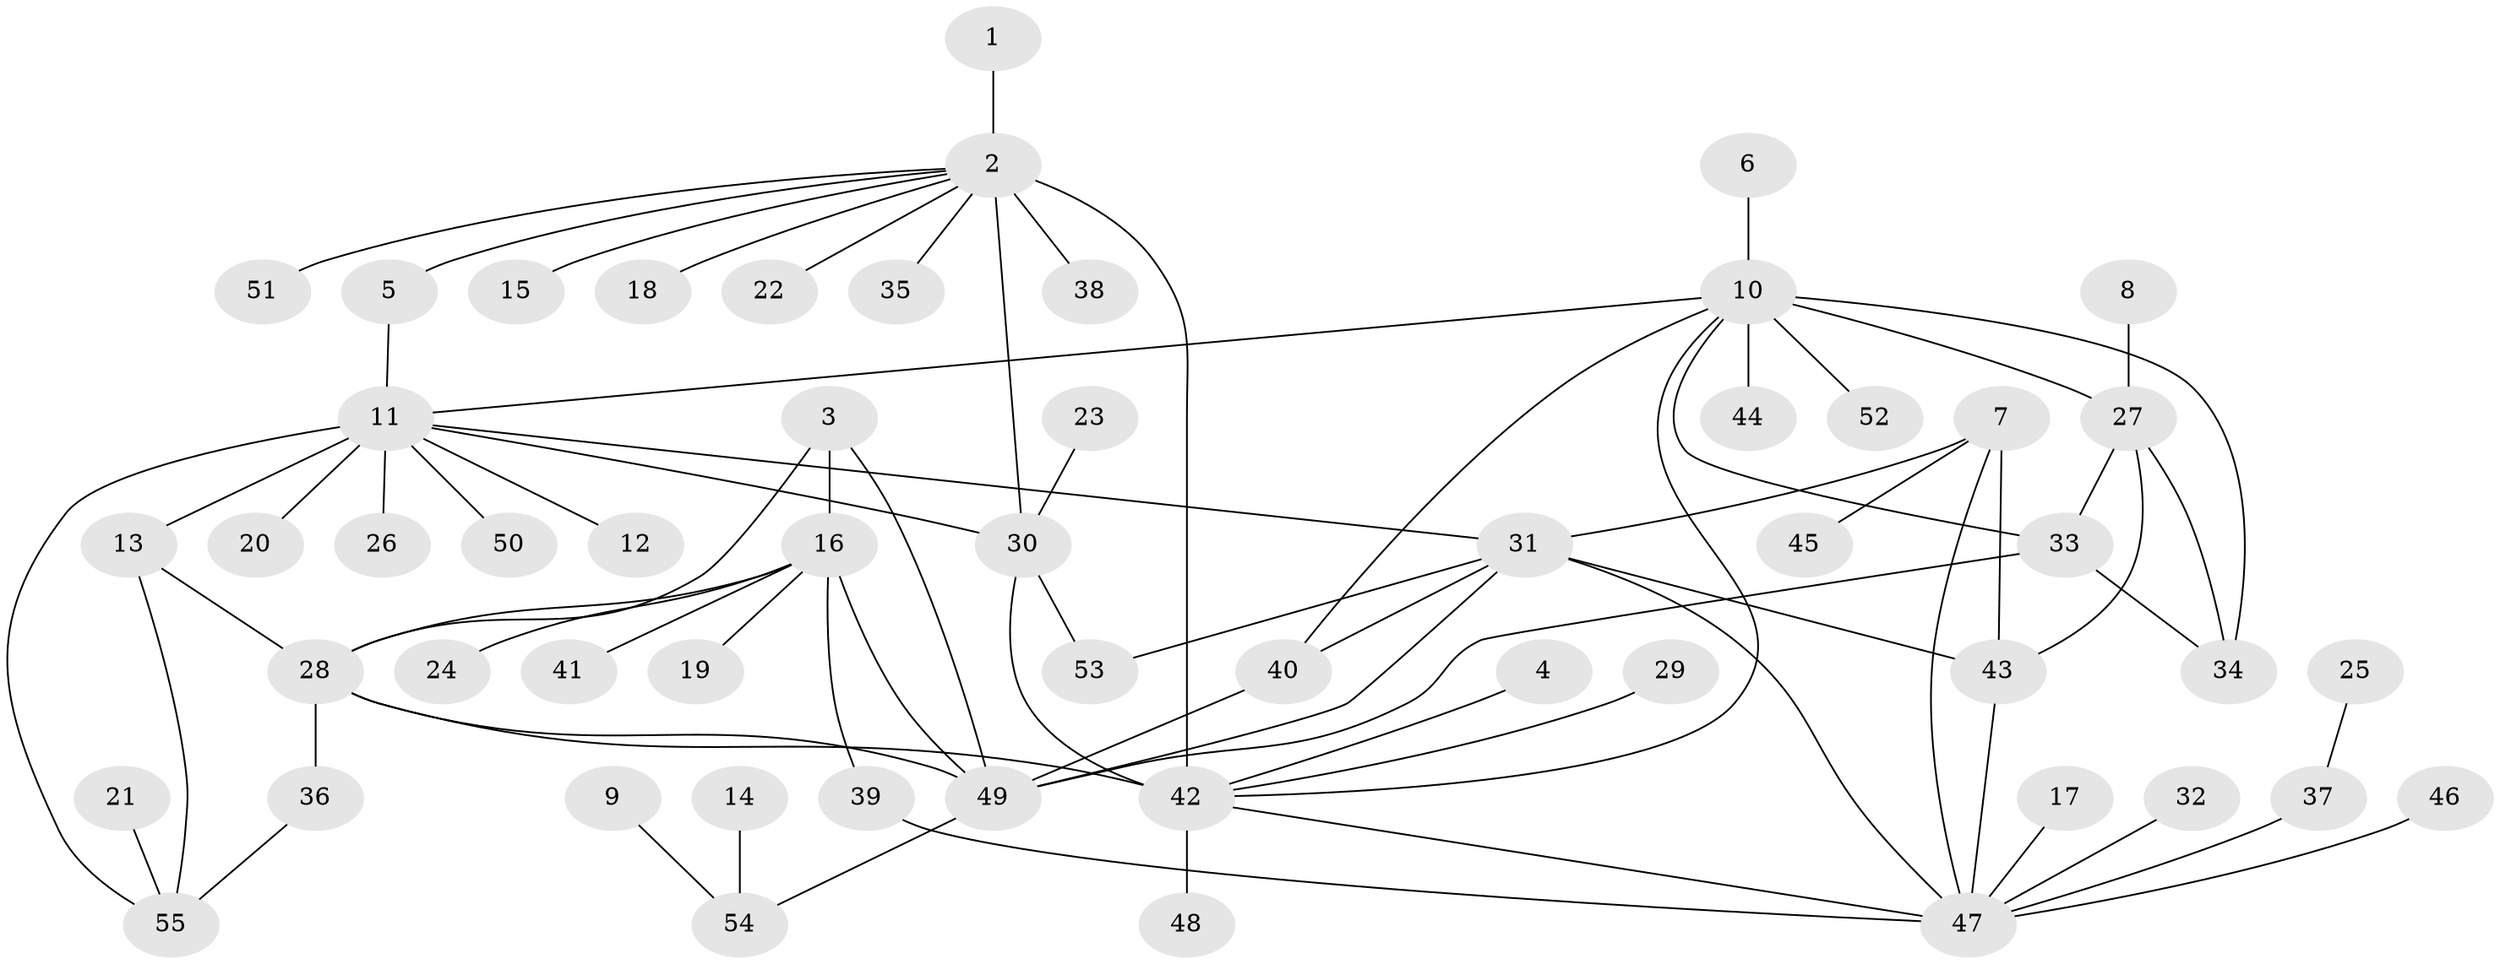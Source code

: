 // original degree distribution, {6: 0.05454545454545454, 8: 0.01818181818181818, 14: 0.00909090909090909, 5: 0.01818181818181818, 4: 0.05454545454545454, 12: 0.03636363636363636, 9: 0.01818181818181818, 7: 0.02727272727272727, 10: 0.01818181818181818, 1: 0.6272727272727273, 2: 0.1, 3: 0.01818181818181818}
// Generated by graph-tools (version 1.1) at 2025/37/03/04/25 23:37:33]
// undirected, 55 vertices, 77 edges
graph export_dot {
  node [color=gray90,style=filled];
  1;
  2;
  3;
  4;
  5;
  6;
  7;
  8;
  9;
  10;
  11;
  12;
  13;
  14;
  15;
  16;
  17;
  18;
  19;
  20;
  21;
  22;
  23;
  24;
  25;
  26;
  27;
  28;
  29;
  30;
  31;
  32;
  33;
  34;
  35;
  36;
  37;
  38;
  39;
  40;
  41;
  42;
  43;
  44;
  45;
  46;
  47;
  48;
  49;
  50;
  51;
  52;
  53;
  54;
  55;
  1 -- 2 [weight=1.0];
  2 -- 5 [weight=1.0];
  2 -- 15 [weight=1.0];
  2 -- 18 [weight=1.0];
  2 -- 22 [weight=1.0];
  2 -- 30 [weight=3.0];
  2 -- 35 [weight=1.0];
  2 -- 38 [weight=1.0];
  2 -- 42 [weight=3.0];
  2 -- 51 [weight=1.0];
  3 -- 16 [weight=2.0];
  3 -- 28 [weight=2.0];
  3 -- 49 [weight=2.0];
  4 -- 42 [weight=1.0];
  5 -- 11 [weight=1.0];
  6 -- 10 [weight=1.0];
  7 -- 31 [weight=1.0];
  7 -- 43 [weight=2.0];
  7 -- 45 [weight=1.0];
  7 -- 47 [weight=1.0];
  8 -- 27 [weight=1.0];
  9 -- 54 [weight=1.0];
  10 -- 11 [weight=1.0];
  10 -- 27 [weight=2.0];
  10 -- 33 [weight=1.0];
  10 -- 34 [weight=1.0];
  10 -- 40 [weight=1.0];
  10 -- 42 [weight=1.0];
  10 -- 44 [weight=1.0];
  10 -- 52 [weight=1.0];
  11 -- 12 [weight=1.0];
  11 -- 13 [weight=1.0];
  11 -- 20 [weight=1.0];
  11 -- 26 [weight=1.0];
  11 -- 30 [weight=1.0];
  11 -- 31 [weight=1.0];
  11 -- 50 [weight=1.0];
  11 -- 55 [weight=3.0];
  13 -- 28 [weight=1.0];
  13 -- 55 [weight=3.0];
  14 -- 54 [weight=1.0];
  16 -- 19 [weight=1.0];
  16 -- 24 [weight=1.0];
  16 -- 28 [weight=1.0];
  16 -- 39 [weight=1.0];
  16 -- 41 [weight=1.0];
  16 -- 49 [weight=1.0];
  17 -- 47 [weight=1.0];
  21 -- 55 [weight=1.0];
  23 -- 30 [weight=1.0];
  25 -- 37 [weight=1.0];
  27 -- 33 [weight=2.0];
  27 -- 34 [weight=2.0];
  27 -- 43 [weight=1.0];
  28 -- 36 [weight=1.0];
  28 -- 42 [weight=1.0];
  28 -- 49 [weight=1.0];
  29 -- 42 [weight=1.0];
  30 -- 42 [weight=1.0];
  30 -- 53 [weight=1.0];
  31 -- 40 [weight=1.0];
  31 -- 43 [weight=2.0];
  31 -- 47 [weight=1.0];
  31 -- 49 [weight=1.0];
  31 -- 53 [weight=1.0];
  32 -- 47 [weight=1.0];
  33 -- 34 [weight=1.0];
  33 -- 49 [weight=2.0];
  36 -- 55 [weight=1.0];
  37 -- 47 [weight=1.0];
  39 -- 47 [weight=1.0];
  40 -- 49 [weight=1.0];
  42 -- 47 [weight=1.0];
  42 -- 48 [weight=1.0];
  43 -- 47 [weight=2.0];
  46 -- 47 [weight=1.0];
  49 -- 54 [weight=1.0];
}
